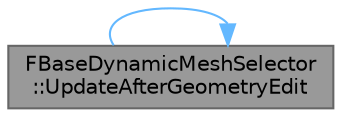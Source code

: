digraph "FBaseDynamicMeshSelector::UpdateAfterGeometryEdit"
{
 // INTERACTIVE_SVG=YES
 // LATEX_PDF_SIZE
  bgcolor="transparent";
  edge [fontname=Helvetica,fontsize=10,labelfontname=Helvetica,labelfontsize=10];
  node [fontname=Helvetica,fontsize=10,shape=box,height=0.2,width=0.4];
  rankdir="LR";
  Node1 [id="Node000001",label="FBaseDynamicMeshSelector\l::UpdateAfterGeometryEdit",height=0.2,width=0.4,color="gray40", fillcolor="grey60", style="filled", fontcolor="black",tooltip="UpdateAfterGeometryEdit should be called after editing the UDynamicMesh owned by the Selector (Target..."];
  Node1 -> Node1 [id="edge1_Node000001_Node000001",color="steelblue1",style="solid",tooltip=" "];
}
